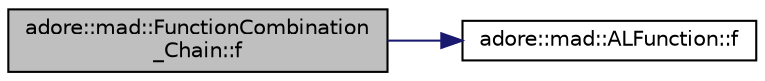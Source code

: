 digraph "adore::mad::FunctionCombination_Chain::f"
{
 // LATEX_PDF_SIZE
  edge [fontname="Helvetica",fontsize="10",labelfontname="Helvetica",labelfontsize="10"];
  node [fontname="Helvetica",fontsize="10",shape=record];
  rankdir="LR";
  Node1 [label="adore::mad::FunctionCombination\l_Chain::f",height=0.2,width=0.4,color="black", fillcolor="grey75", style="filled", fontcolor="black",tooltip=" "];
  Node1 -> Node2 [color="midnightblue",fontsize="10",style="solid",fontname="Helvetica"];
  Node2 [label="adore::mad::ALFunction::f",height=0.2,width=0.4,color="black", fillcolor="white", style="filled",URL="$classadore_1_1mad_1_1ALFunction.html#a7b53a00718a18b92d64f99db2f9413a0",tooltip=" "];
}
